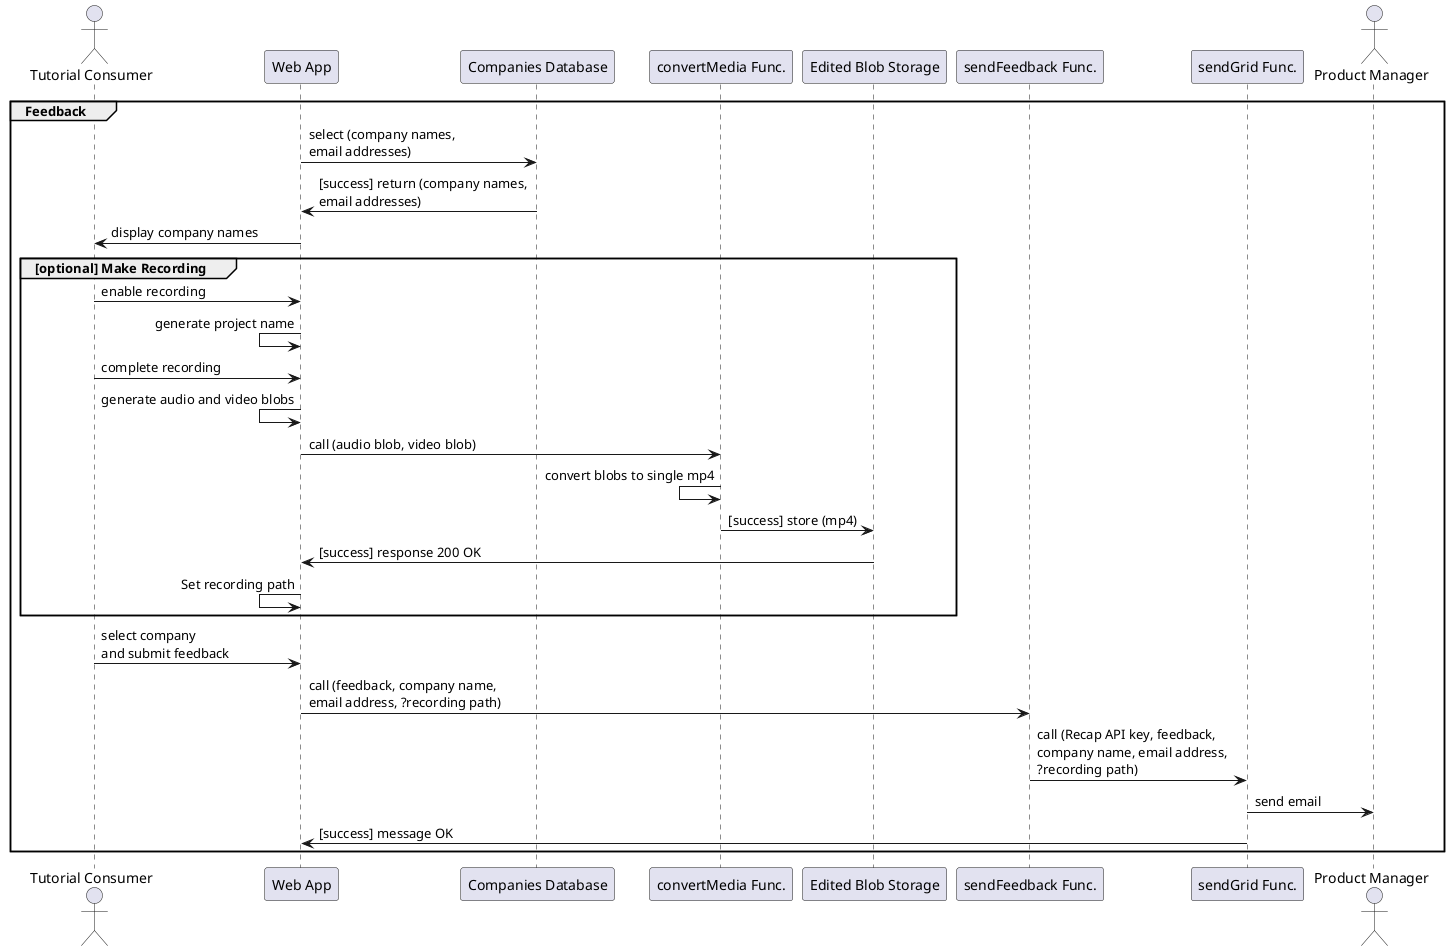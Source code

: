 @startuml feedback

Actor "Tutorial Consumer"

group Feedback
"Web App" -> "Companies Database": select (company names, \nemail addresses)
"Web App" <- "Companies Database": [success] return (company names, \nemail addresses)
"Tutorial Consumer" <- "Web App": display company names

group [optional] Make Recording
"Tutorial Consumer" -> "Web App": enable recording
"Web App" <- "Web App": generate project name
"Tutorial Consumer" -> "Web App": complete recording

"Web App" <- "Web App": generate audio and video blobs

"Web App" -> "convertMedia Func.": call (audio blob, video blob)
"convertMedia Func." <- "convertMedia Func.": convert blobs to single mp4
"Edited Blob Storage" <- "convertMedia Func.": [success] store (mp4)
"Web App" <- "Edited Blob Storage": [success] response 200 OK
"Web App" <- "Web App": Set recording path
end

"Tutorial Consumer" -> "Web App": select company \nand submit feedback
"Web App" -> "sendFeedback Func.": call (feedback, company name, \nemail address, ?recording path)
"sendFeedback Func." ->  "sendGrid Func.": call (Recap API key, feedback, \ncompany name, email address, \n?recording path)
Actor "Product Manager"
"sendGrid Func." -> "Product Manager": send email
"sendGrid Func." -> "Web App": [success] message OK
end

@enduml